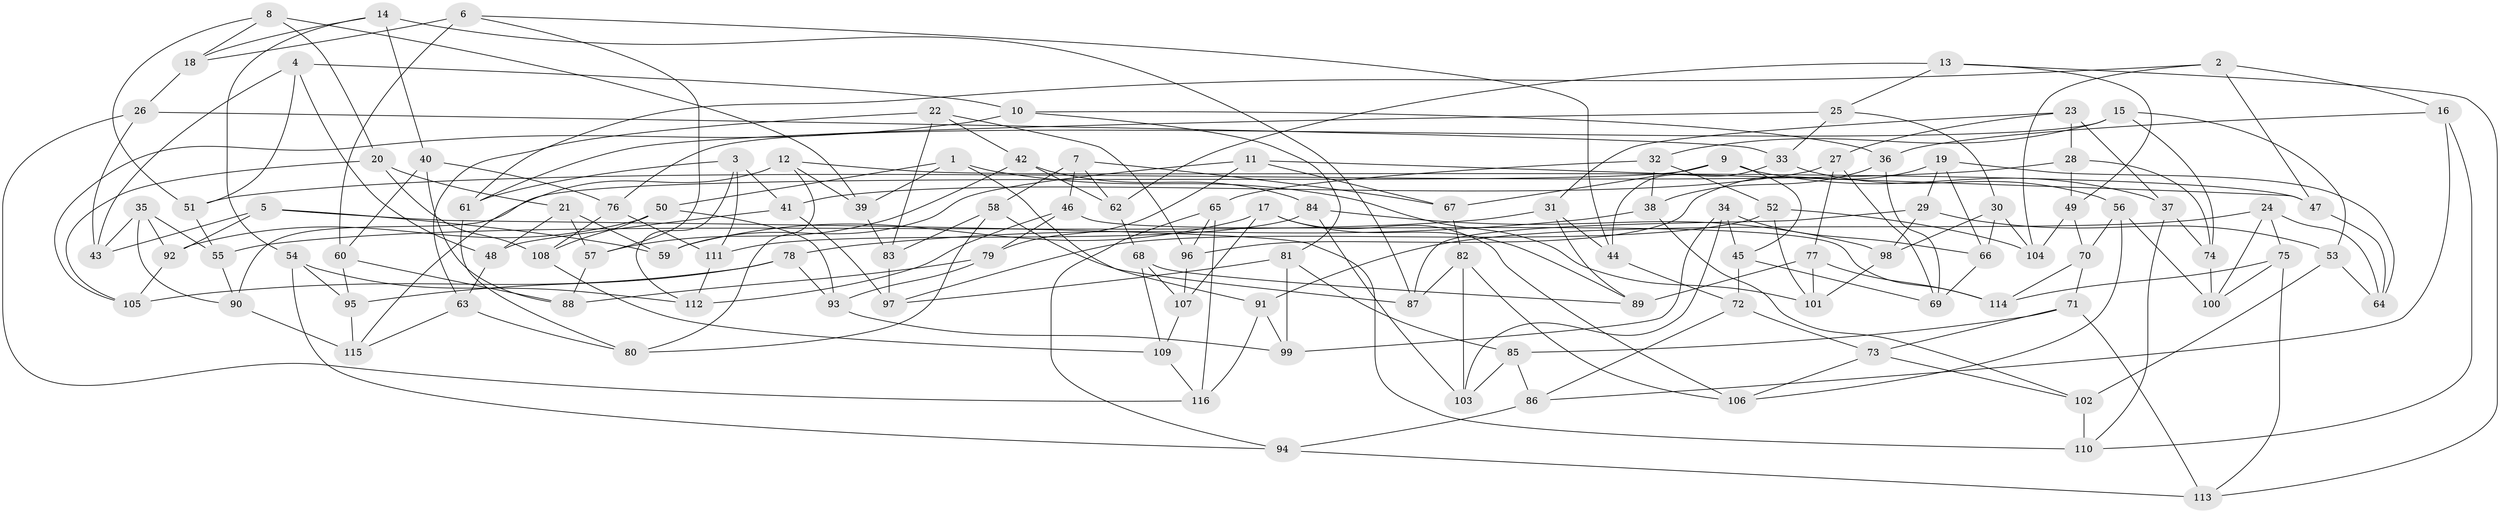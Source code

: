 // Generated by graph-tools (version 1.1) at 2025/26/03/09/25 03:26:51]
// undirected, 116 vertices, 232 edges
graph export_dot {
graph [start="1"]
  node [color=gray90,style=filled];
  1;
  2;
  3;
  4;
  5;
  6;
  7;
  8;
  9;
  10;
  11;
  12;
  13;
  14;
  15;
  16;
  17;
  18;
  19;
  20;
  21;
  22;
  23;
  24;
  25;
  26;
  27;
  28;
  29;
  30;
  31;
  32;
  33;
  34;
  35;
  36;
  37;
  38;
  39;
  40;
  41;
  42;
  43;
  44;
  45;
  46;
  47;
  48;
  49;
  50;
  51;
  52;
  53;
  54;
  55;
  56;
  57;
  58;
  59;
  60;
  61;
  62;
  63;
  64;
  65;
  66;
  67;
  68;
  69;
  70;
  71;
  72;
  73;
  74;
  75;
  76;
  77;
  78;
  79;
  80;
  81;
  82;
  83;
  84;
  85;
  86;
  87;
  88;
  89;
  90;
  91;
  92;
  93;
  94;
  95;
  96;
  97;
  98;
  99;
  100;
  101;
  102;
  103;
  104;
  105;
  106;
  107;
  108;
  109;
  110;
  111;
  112;
  113;
  114;
  115;
  116;
  1 -- 50;
  1 -- 91;
  1 -- 101;
  1 -- 39;
  2 -- 47;
  2 -- 16;
  2 -- 104;
  2 -- 61;
  3 -- 112;
  3 -- 111;
  3 -- 61;
  3 -- 41;
  4 -- 10;
  4 -- 43;
  4 -- 51;
  4 -- 48;
  5 -- 92;
  5 -- 110;
  5 -- 59;
  5 -- 43;
  6 -- 60;
  6 -- 18;
  6 -- 44;
  6 -- 57;
  7 -- 58;
  7 -- 67;
  7 -- 62;
  7 -- 46;
  8 -- 39;
  8 -- 20;
  8 -- 51;
  8 -- 18;
  9 -- 45;
  9 -- 67;
  9 -- 90;
  9 -- 37;
  10 -- 36;
  10 -- 81;
  10 -- 105;
  11 -- 59;
  11 -- 79;
  11 -- 67;
  11 -- 47;
  12 -- 80;
  12 -- 39;
  12 -- 115;
  12 -- 47;
  13 -- 25;
  13 -- 49;
  13 -- 62;
  13 -- 113;
  14 -- 54;
  14 -- 18;
  14 -- 87;
  14 -- 40;
  15 -- 76;
  15 -- 32;
  15 -- 74;
  15 -- 53;
  16 -- 86;
  16 -- 36;
  16 -- 110;
  17 -- 106;
  17 -- 107;
  17 -- 89;
  17 -- 59;
  18 -- 26;
  19 -- 29;
  19 -- 66;
  19 -- 64;
  19 -- 96;
  20 -- 105;
  20 -- 21;
  20 -- 108;
  21 -- 48;
  21 -- 57;
  21 -- 59;
  22 -- 63;
  22 -- 83;
  22 -- 96;
  22 -- 42;
  23 -- 28;
  23 -- 27;
  23 -- 37;
  23 -- 31;
  24 -- 64;
  24 -- 75;
  24 -- 100;
  24 -- 91;
  25 -- 61;
  25 -- 33;
  25 -- 30;
  26 -- 33;
  26 -- 43;
  26 -- 116;
  27 -- 41;
  27 -- 69;
  27 -- 77;
  28 -- 49;
  28 -- 74;
  28 -- 51;
  29 -- 87;
  29 -- 53;
  29 -- 98;
  30 -- 98;
  30 -- 104;
  30 -- 66;
  31 -- 55;
  31 -- 44;
  31 -- 89;
  32 -- 38;
  32 -- 65;
  32 -- 52;
  33 -- 44;
  33 -- 56;
  34 -- 45;
  34 -- 103;
  34 -- 99;
  34 -- 66;
  35 -- 43;
  35 -- 55;
  35 -- 92;
  35 -- 90;
  36 -- 69;
  36 -- 38;
  37 -- 74;
  37 -- 110;
  38 -- 102;
  38 -- 78;
  39 -- 83;
  40 -- 60;
  40 -- 76;
  40 -- 88;
  41 -- 48;
  41 -- 97;
  42 -- 62;
  42 -- 84;
  42 -- 57;
  44 -- 72;
  45 -- 69;
  45 -- 72;
  46 -- 79;
  46 -- 112;
  46 -- 114;
  47 -- 64;
  48 -- 63;
  49 -- 70;
  49 -- 104;
  50 -- 93;
  50 -- 108;
  50 -- 92;
  51 -- 55;
  52 -- 104;
  52 -- 97;
  52 -- 101;
  53 -- 64;
  53 -- 102;
  54 -- 112;
  54 -- 94;
  54 -- 95;
  55 -- 90;
  56 -- 70;
  56 -- 100;
  56 -- 106;
  57 -- 88;
  58 -- 87;
  58 -- 80;
  58 -- 83;
  60 -- 88;
  60 -- 95;
  61 -- 80;
  62 -- 68;
  63 -- 115;
  63 -- 80;
  65 -- 96;
  65 -- 94;
  65 -- 116;
  66 -- 69;
  67 -- 82;
  68 -- 89;
  68 -- 107;
  68 -- 109;
  70 -- 71;
  70 -- 114;
  71 -- 73;
  71 -- 113;
  71 -- 85;
  72 -- 73;
  72 -- 86;
  73 -- 106;
  73 -- 102;
  74 -- 100;
  75 -- 113;
  75 -- 114;
  75 -- 100;
  76 -- 108;
  76 -- 111;
  77 -- 89;
  77 -- 101;
  77 -- 114;
  78 -- 105;
  78 -- 95;
  78 -- 93;
  79 -- 88;
  79 -- 93;
  81 -- 97;
  81 -- 99;
  81 -- 85;
  82 -- 103;
  82 -- 106;
  82 -- 87;
  83 -- 97;
  84 -- 111;
  84 -- 103;
  84 -- 98;
  85 -- 103;
  85 -- 86;
  86 -- 94;
  90 -- 115;
  91 -- 99;
  91 -- 116;
  92 -- 105;
  93 -- 99;
  94 -- 113;
  95 -- 115;
  96 -- 107;
  98 -- 101;
  102 -- 110;
  107 -- 109;
  108 -- 109;
  109 -- 116;
  111 -- 112;
}
